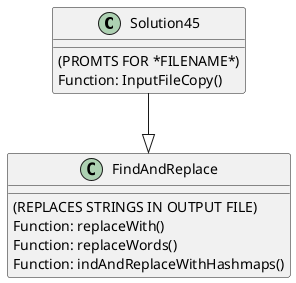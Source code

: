 @startuml
'https://plantuml.com/class-diagram


class Solution45 {
(PROMTS FOR *FILENAME*)
Function: InputFileCopy()
}

class FindAndReplace {
(REPLACES STRINGS IN OUTPUT FILE)
Function: replaceWith()
Function: replaceWords()
Function: indAndReplaceWithHashmaps()
}

Solution45 --|> FindAndReplace
@enduml